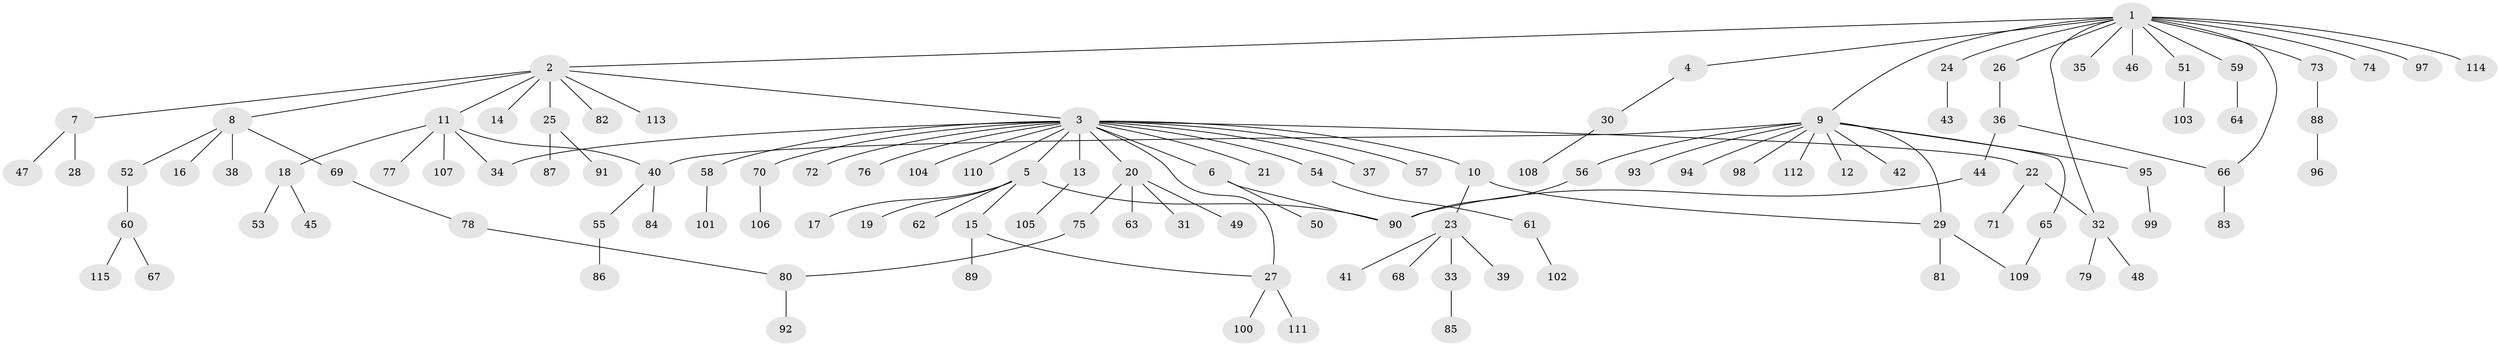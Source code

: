 // Generated by graph-tools (version 1.1) at 2025/26/03/09/25 03:26:05]
// undirected, 115 vertices, 125 edges
graph export_dot {
graph [start="1"]
  node [color=gray90,style=filled];
  1;
  2;
  3;
  4;
  5;
  6;
  7;
  8;
  9;
  10;
  11;
  12;
  13;
  14;
  15;
  16;
  17;
  18;
  19;
  20;
  21;
  22;
  23;
  24;
  25;
  26;
  27;
  28;
  29;
  30;
  31;
  32;
  33;
  34;
  35;
  36;
  37;
  38;
  39;
  40;
  41;
  42;
  43;
  44;
  45;
  46;
  47;
  48;
  49;
  50;
  51;
  52;
  53;
  54;
  55;
  56;
  57;
  58;
  59;
  60;
  61;
  62;
  63;
  64;
  65;
  66;
  67;
  68;
  69;
  70;
  71;
  72;
  73;
  74;
  75;
  76;
  77;
  78;
  79;
  80;
  81;
  82;
  83;
  84;
  85;
  86;
  87;
  88;
  89;
  90;
  91;
  92;
  93;
  94;
  95;
  96;
  97;
  98;
  99;
  100;
  101;
  102;
  103;
  104;
  105;
  106;
  107;
  108;
  109;
  110;
  111;
  112;
  113;
  114;
  115;
  1 -- 2;
  1 -- 4;
  1 -- 9;
  1 -- 24;
  1 -- 26;
  1 -- 32;
  1 -- 35;
  1 -- 46;
  1 -- 51;
  1 -- 59;
  1 -- 66;
  1 -- 73;
  1 -- 74;
  1 -- 97;
  1 -- 114;
  2 -- 3;
  2 -- 7;
  2 -- 8;
  2 -- 11;
  2 -- 14;
  2 -- 25;
  2 -- 82;
  2 -- 113;
  3 -- 5;
  3 -- 6;
  3 -- 10;
  3 -- 13;
  3 -- 20;
  3 -- 21;
  3 -- 22;
  3 -- 27;
  3 -- 34;
  3 -- 37;
  3 -- 54;
  3 -- 57;
  3 -- 58;
  3 -- 70;
  3 -- 72;
  3 -- 76;
  3 -- 104;
  3 -- 110;
  4 -- 30;
  5 -- 15;
  5 -- 17;
  5 -- 19;
  5 -- 62;
  5 -- 90;
  6 -- 50;
  6 -- 90;
  7 -- 28;
  7 -- 47;
  8 -- 16;
  8 -- 38;
  8 -- 52;
  8 -- 69;
  9 -- 12;
  9 -- 29;
  9 -- 40;
  9 -- 42;
  9 -- 56;
  9 -- 65;
  9 -- 93;
  9 -- 94;
  9 -- 95;
  9 -- 98;
  9 -- 112;
  10 -- 23;
  10 -- 29;
  11 -- 18;
  11 -- 34;
  11 -- 40;
  11 -- 77;
  11 -- 107;
  13 -- 105;
  15 -- 27;
  15 -- 89;
  18 -- 45;
  18 -- 53;
  20 -- 31;
  20 -- 49;
  20 -- 63;
  20 -- 75;
  22 -- 32;
  22 -- 71;
  23 -- 33;
  23 -- 39;
  23 -- 41;
  23 -- 68;
  24 -- 43;
  25 -- 87;
  25 -- 91;
  26 -- 36;
  27 -- 100;
  27 -- 111;
  29 -- 81;
  29 -- 109;
  30 -- 108;
  32 -- 48;
  32 -- 79;
  33 -- 85;
  36 -- 44;
  36 -- 66;
  40 -- 55;
  40 -- 84;
  44 -- 90;
  51 -- 103;
  52 -- 60;
  54 -- 61;
  55 -- 86;
  56 -- 90;
  58 -- 101;
  59 -- 64;
  60 -- 67;
  60 -- 115;
  61 -- 102;
  65 -- 109;
  66 -- 83;
  69 -- 78;
  70 -- 106;
  73 -- 88;
  75 -- 80;
  78 -- 80;
  80 -- 92;
  88 -- 96;
  95 -- 99;
}
